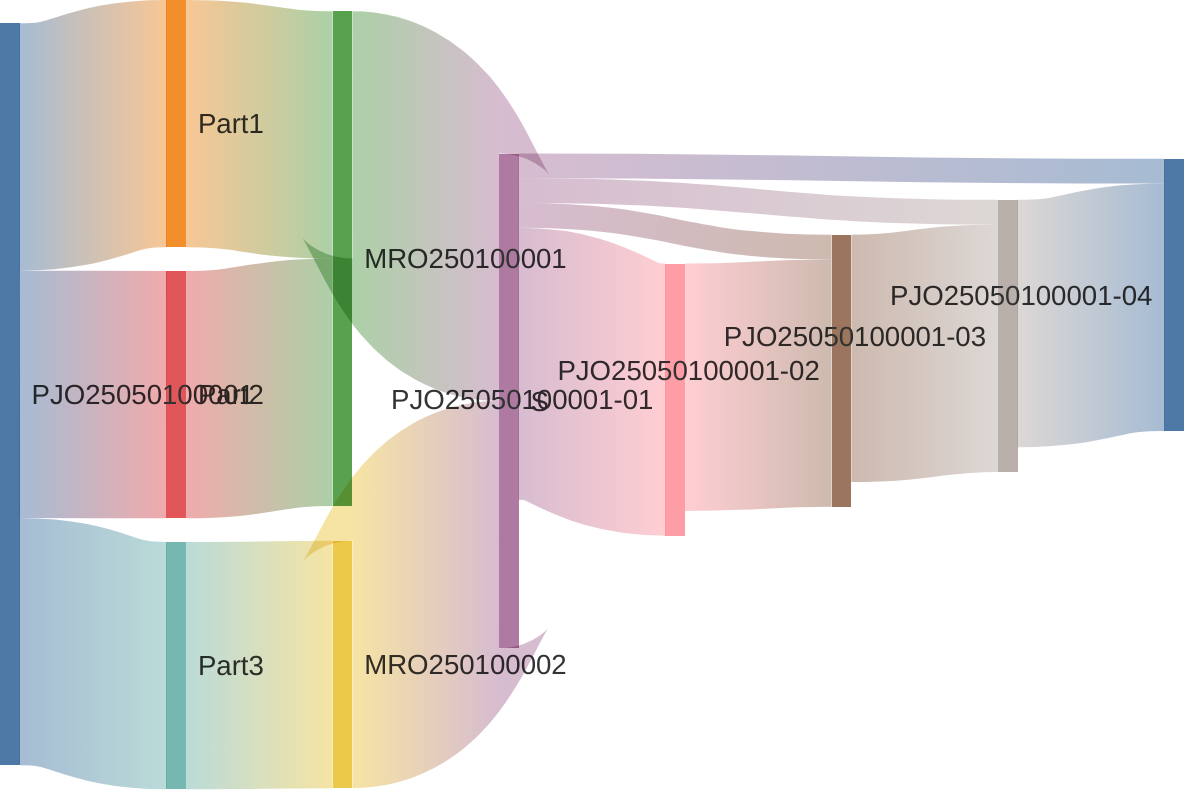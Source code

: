 ---
config:
  sankey:
    showValues: false
---
sankey-beta

%% 工单层
PJO25050100001,Part1,1
PJO25050100001,Part2,1
PJO25050100001,Part3,1

%% 组件层
Part1,MRO250100001,1
Part2,MRO250100001,1
Part3,MRO250100002,1

%% 入库
MRO250100001,S,1
MRO250100002,S,1

%% 领料
S,PJO25050100001-01,1.1
S,PJO25050100001-02,0.1
S,PJO25050100001-03,0.1
S,PJO25050100001-04,0.1

PJO25050100001-01,PJO25050100001-02,1
PJO25050100001-02,PJO25050100001-03,1
PJO25050100001-03,PJO25050100001-04,1